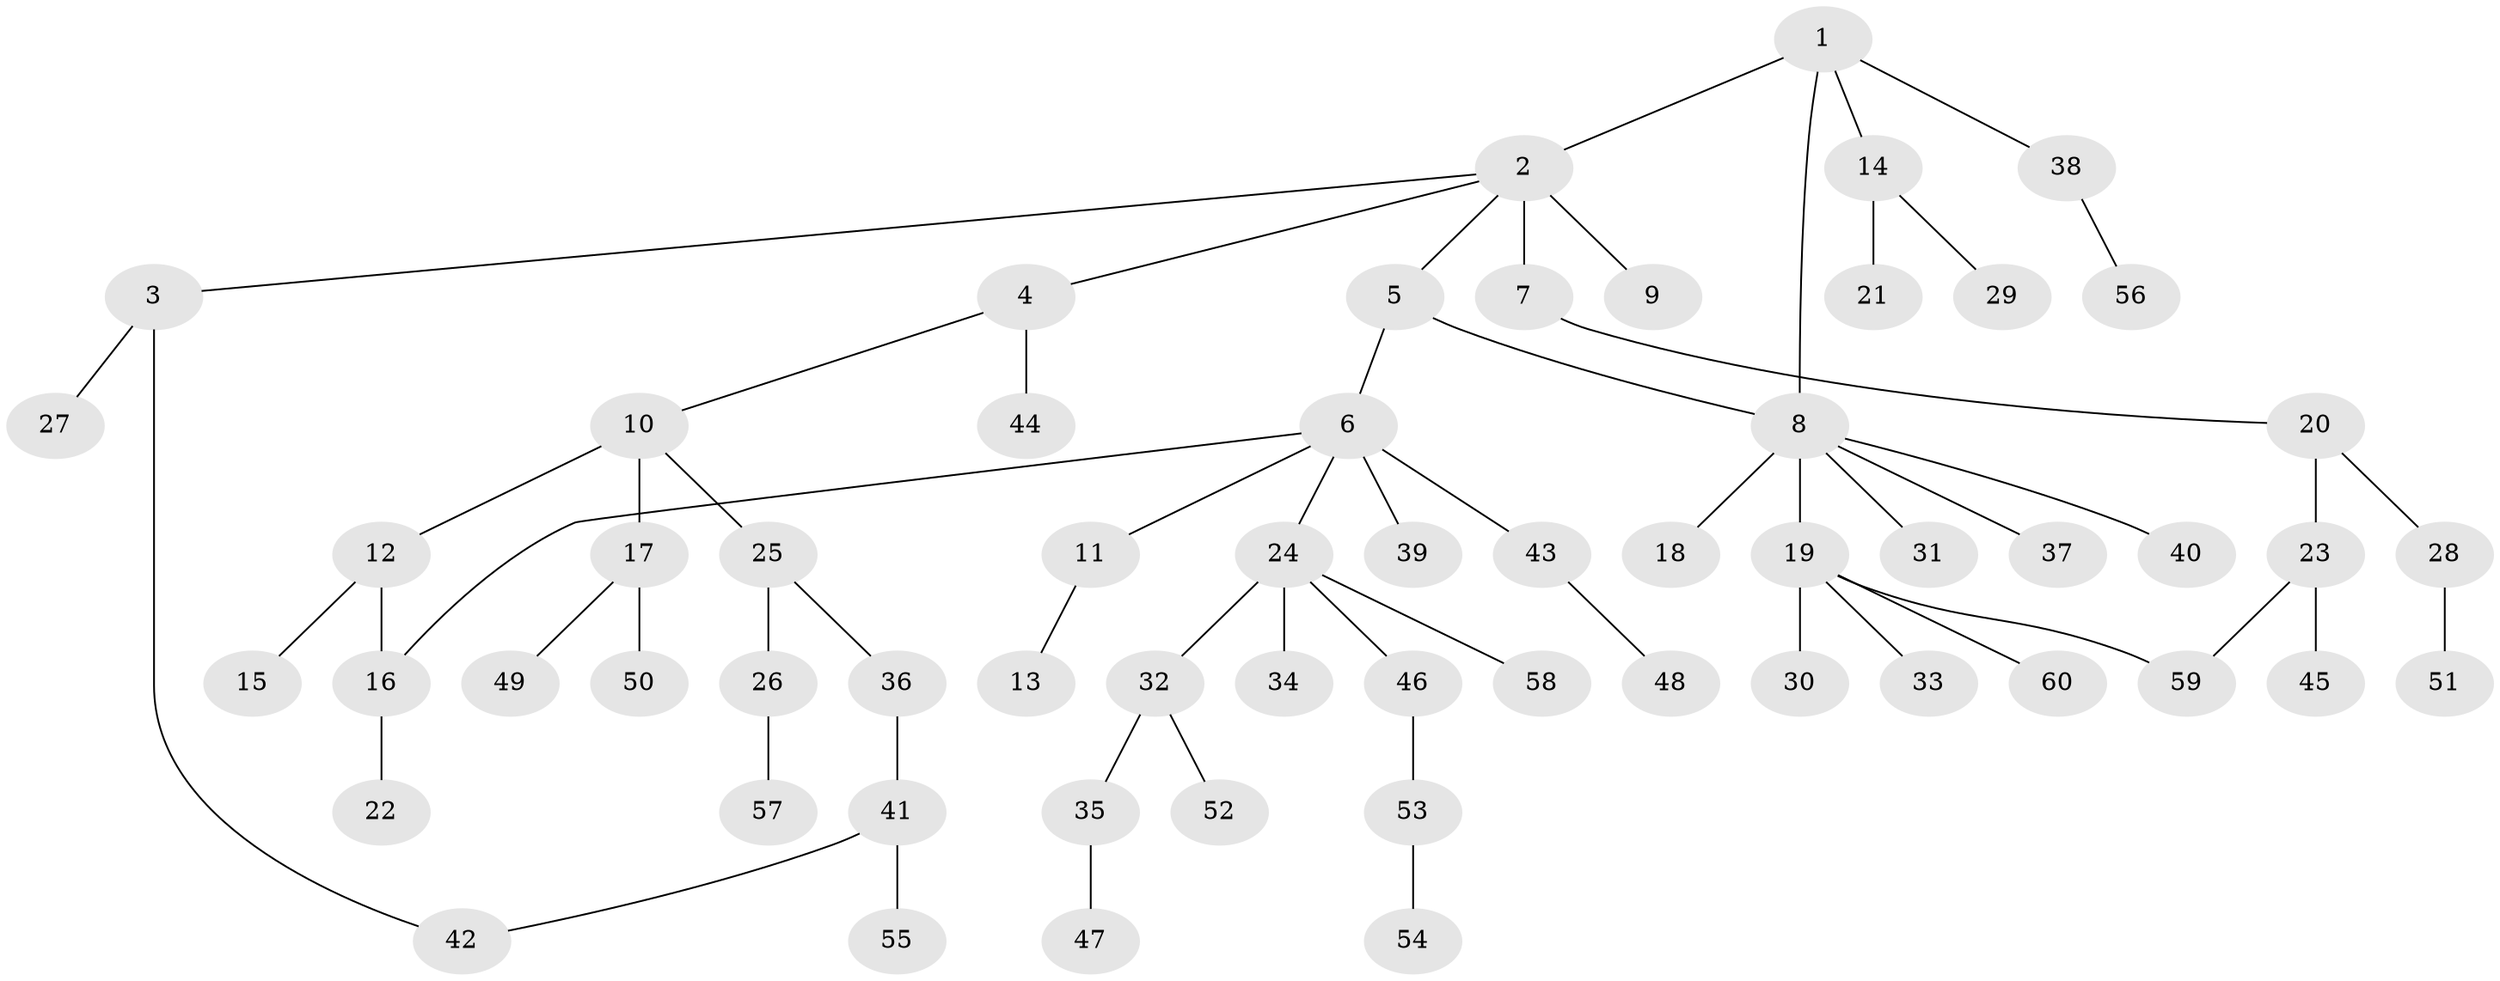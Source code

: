 // original degree distribution, {5: 0.02564102564102564, 8: 0.008547008547008548, 4: 0.06837606837606838, 1: 0.49572649572649574, 7: 0.017094017094017096, 3: 0.09401709401709402, 6: 0.02564102564102564, 2: 0.26495726495726496}
// Generated by graph-tools (version 1.1) at 2025/34/03/09/25 02:34:30]
// undirected, 60 vertices, 63 edges
graph export_dot {
graph [start="1"]
  node [color=gray90,style=filled];
  1;
  2;
  3;
  4;
  5;
  6;
  7;
  8;
  9;
  10;
  11;
  12;
  13;
  14;
  15;
  16;
  17;
  18;
  19;
  20;
  21;
  22;
  23;
  24;
  25;
  26;
  27;
  28;
  29;
  30;
  31;
  32;
  33;
  34;
  35;
  36;
  37;
  38;
  39;
  40;
  41;
  42;
  43;
  44;
  45;
  46;
  47;
  48;
  49;
  50;
  51;
  52;
  53;
  54;
  55;
  56;
  57;
  58;
  59;
  60;
  1 -- 2 [weight=1.0];
  1 -- 8 [weight=1.0];
  1 -- 14 [weight=1.0];
  1 -- 38 [weight=1.0];
  2 -- 3 [weight=1.0];
  2 -- 4 [weight=1.0];
  2 -- 5 [weight=1.0];
  2 -- 7 [weight=1.0];
  2 -- 9 [weight=2.0];
  3 -- 27 [weight=1.0];
  3 -- 42 [weight=1.0];
  4 -- 10 [weight=1.0];
  4 -- 44 [weight=1.0];
  5 -- 6 [weight=1.0];
  5 -- 8 [weight=1.0];
  6 -- 11 [weight=1.0];
  6 -- 16 [weight=1.0];
  6 -- 24 [weight=1.0];
  6 -- 39 [weight=1.0];
  6 -- 43 [weight=1.0];
  7 -- 20 [weight=1.0];
  8 -- 18 [weight=1.0];
  8 -- 19 [weight=1.0];
  8 -- 31 [weight=1.0];
  8 -- 37 [weight=1.0];
  8 -- 40 [weight=1.0];
  10 -- 12 [weight=1.0];
  10 -- 17 [weight=3.0];
  10 -- 25 [weight=1.0];
  11 -- 13 [weight=1.0];
  12 -- 15 [weight=1.0];
  12 -- 16 [weight=2.0];
  14 -- 21 [weight=1.0];
  14 -- 29 [weight=1.0];
  16 -- 22 [weight=1.0];
  17 -- 49 [weight=1.0];
  17 -- 50 [weight=1.0];
  19 -- 30 [weight=1.0];
  19 -- 33 [weight=1.0];
  19 -- 59 [weight=1.0];
  19 -- 60 [weight=1.0];
  20 -- 23 [weight=1.0];
  20 -- 28 [weight=1.0];
  23 -- 45 [weight=2.0];
  23 -- 59 [weight=1.0];
  24 -- 32 [weight=1.0];
  24 -- 34 [weight=1.0];
  24 -- 46 [weight=1.0];
  24 -- 58 [weight=1.0];
  25 -- 26 [weight=1.0];
  25 -- 36 [weight=1.0];
  26 -- 57 [weight=1.0];
  28 -- 51 [weight=1.0];
  32 -- 35 [weight=1.0];
  32 -- 52 [weight=1.0];
  35 -- 47 [weight=2.0];
  36 -- 41 [weight=3.0];
  38 -- 56 [weight=1.0];
  41 -- 42 [weight=1.0];
  41 -- 55 [weight=1.0];
  43 -- 48 [weight=2.0];
  46 -- 53 [weight=1.0];
  53 -- 54 [weight=1.0];
}
